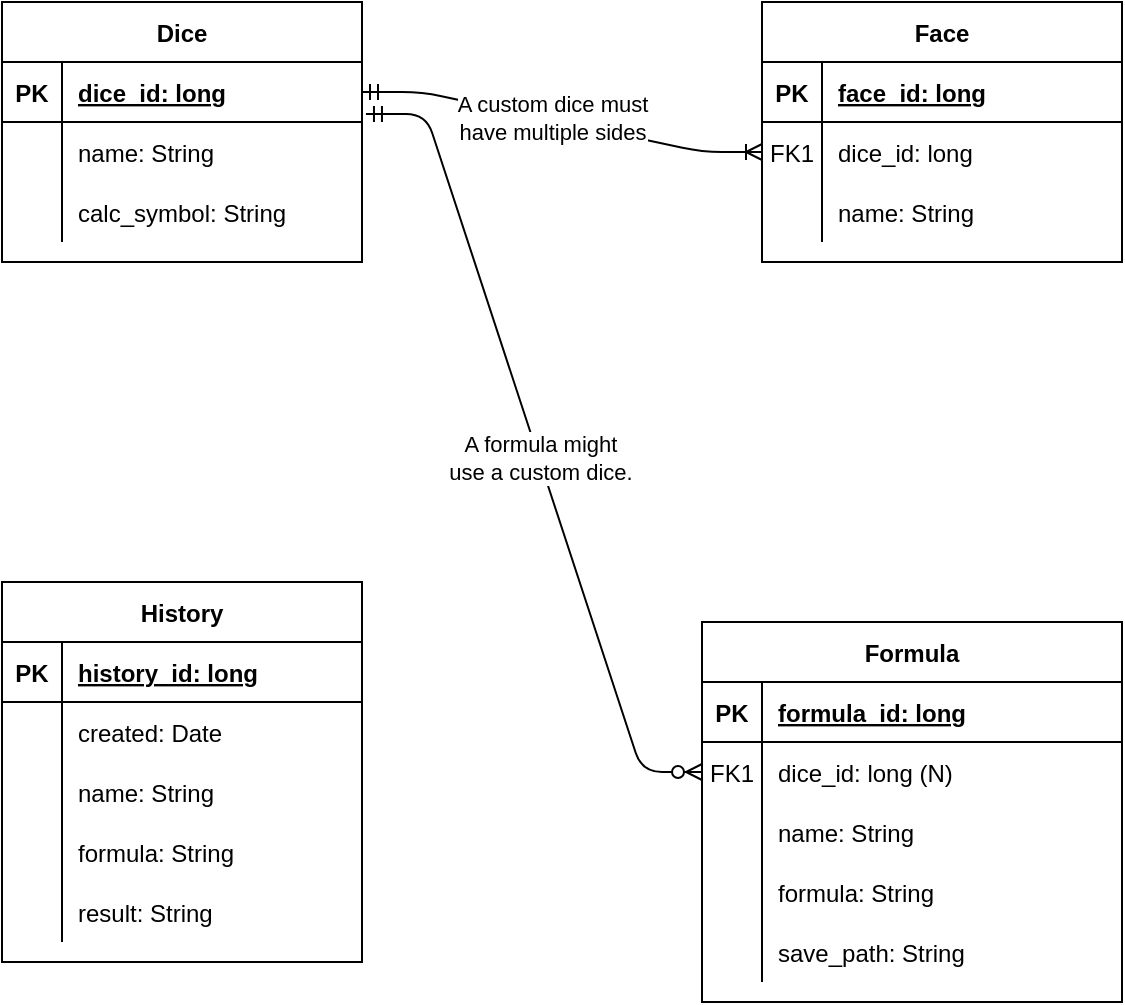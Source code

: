 <mxfile version="14.4.3" type="device"><diagram id="hOvx34boDyEWQslxXcCn" name="Page-1"><mxGraphModel dx="1160" dy="791" grid="1" gridSize="10" guides="1" tooltips="1" connect="1" arrows="1" fold="1" page="1" pageScale="1" pageWidth="850" pageHeight="1100" math="0" shadow="0"><root><mxCell id="0"/><mxCell id="1" parent="0"/><mxCell id="4vjJWoPoaFubTc5RvEZs-1" value="Dice" style="shape=table;startSize=30;container=1;collapsible=1;childLayout=tableLayout;fixedRows=1;rowLines=0;fontStyle=1;align=center;resizeLast=1;" parent="1" vertex="1"><mxGeometry x="160" y="90" width="180" height="130" as="geometry"/></mxCell><mxCell id="4vjJWoPoaFubTc5RvEZs-2" value="" style="shape=partialRectangle;collapsible=0;dropTarget=0;pointerEvents=0;fillColor=none;top=0;left=0;bottom=1;right=0;points=[[0,0.5],[1,0.5]];portConstraint=eastwest;" parent="4vjJWoPoaFubTc5RvEZs-1" vertex="1"><mxGeometry y="30" width="180" height="30" as="geometry"/></mxCell><mxCell id="4vjJWoPoaFubTc5RvEZs-3" value="PK" style="shape=partialRectangle;connectable=0;fillColor=none;top=0;left=0;bottom=0;right=0;fontStyle=1;overflow=hidden;" parent="4vjJWoPoaFubTc5RvEZs-2" vertex="1"><mxGeometry width="30" height="30" as="geometry"/></mxCell><mxCell id="4vjJWoPoaFubTc5RvEZs-4" value="dice_id: long" style="shape=partialRectangle;connectable=0;fillColor=none;top=0;left=0;bottom=0;right=0;align=left;spacingLeft=6;fontStyle=5;overflow=hidden;" parent="4vjJWoPoaFubTc5RvEZs-2" vertex="1"><mxGeometry x="30" width="150" height="30" as="geometry"/></mxCell><mxCell id="4vjJWoPoaFubTc5RvEZs-5" value="" style="shape=partialRectangle;collapsible=0;dropTarget=0;pointerEvents=0;fillColor=none;top=0;left=0;bottom=0;right=0;points=[[0,0.5],[1,0.5]];portConstraint=eastwest;" parent="4vjJWoPoaFubTc5RvEZs-1" vertex="1"><mxGeometry y="60" width="180" height="30" as="geometry"/></mxCell><mxCell id="4vjJWoPoaFubTc5RvEZs-6" value="" style="shape=partialRectangle;connectable=0;fillColor=none;top=0;left=0;bottom=0;right=0;editable=1;overflow=hidden;" parent="4vjJWoPoaFubTc5RvEZs-5" vertex="1"><mxGeometry width="30" height="30" as="geometry"/></mxCell><mxCell id="4vjJWoPoaFubTc5RvEZs-7" value="name: String" style="shape=partialRectangle;connectable=0;fillColor=none;top=0;left=0;bottom=0;right=0;align=left;spacingLeft=6;overflow=hidden;" parent="4vjJWoPoaFubTc5RvEZs-5" vertex="1"><mxGeometry x="30" width="150" height="30" as="geometry"/></mxCell><mxCell id="4vjJWoPoaFubTc5RvEZs-8" value="" style="shape=partialRectangle;collapsible=0;dropTarget=0;pointerEvents=0;fillColor=none;top=0;left=0;bottom=0;right=0;points=[[0,0.5],[1,0.5]];portConstraint=eastwest;" parent="4vjJWoPoaFubTc5RvEZs-1" vertex="1"><mxGeometry y="90" width="180" height="30" as="geometry"/></mxCell><mxCell id="4vjJWoPoaFubTc5RvEZs-9" value="" style="shape=partialRectangle;connectable=0;fillColor=none;top=0;left=0;bottom=0;right=0;editable=1;overflow=hidden;" parent="4vjJWoPoaFubTc5RvEZs-8" vertex="1"><mxGeometry width="30" height="30" as="geometry"/></mxCell><mxCell id="4vjJWoPoaFubTc5RvEZs-10" value="calc_symbol: String" style="shape=partialRectangle;connectable=0;fillColor=none;top=0;left=0;bottom=0;right=0;align=left;spacingLeft=6;overflow=hidden;" parent="4vjJWoPoaFubTc5RvEZs-8" vertex="1"><mxGeometry x="30" width="150" height="30" as="geometry"/></mxCell><mxCell id="4vjJWoPoaFubTc5RvEZs-14" value="Formula" style="shape=table;startSize=30;container=1;collapsible=1;childLayout=tableLayout;fixedRows=1;rowLines=0;fontStyle=1;align=center;resizeLast=1;" parent="1" vertex="1"><mxGeometry x="510" y="400" width="210" height="190" as="geometry"/></mxCell><mxCell id="4vjJWoPoaFubTc5RvEZs-15" value="" style="shape=partialRectangle;collapsible=0;dropTarget=0;pointerEvents=0;fillColor=none;top=0;left=0;bottom=1;right=0;points=[[0,0.5],[1,0.5]];portConstraint=eastwest;" parent="4vjJWoPoaFubTc5RvEZs-14" vertex="1"><mxGeometry y="30" width="210" height="30" as="geometry"/></mxCell><mxCell id="4vjJWoPoaFubTc5RvEZs-16" value="PK" style="shape=partialRectangle;connectable=0;fillColor=none;top=0;left=0;bottom=0;right=0;fontStyle=1;overflow=hidden;" parent="4vjJWoPoaFubTc5RvEZs-15" vertex="1"><mxGeometry width="30" height="30" as="geometry"/></mxCell><mxCell id="4vjJWoPoaFubTc5RvEZs-17" value="formula_id: long" style="shape=partialRectangle;connectable=0;fillColor=none;top=0;left=0;bottom=0;right=0;align=left;spacingLeft=6;fontStyle=5;overflow=hidden;" parent="4vjJWoPoaFubTc5RvEZs-15" vertex="1"><mxGeometry x="30" width="180" height="30" as="geometry"/></mxCell><mxCell id="4vjJWoPoaFubTc5RvEZs-18" value="" style="shape=partialRectangle;collapsible=0;dropTarget=0;pointerEvents=0;fillColor=none;top=0;left=0;bottom=0;right=0;points=[[0,0.5],[1,0.5]];portConstraint=eastwest;" parent="4vjJWoPoaFubTc5RvEZs-14" vertex="1"><mxGeometry y="60" width="210" height="30" as="geometry"/></mxCell><mxCell id="4vjJWoPoaFubTc5RvEZs-19" value="FK1" style="shape=partialRectangle;connectable=0;fillColor=none;top=0;left=0;bottom=0;right=0;editable=1;overflow=hidden;" parent="4vjJWoPoaFubTc5RvEZs-18" vertex="1"><mxGeometry width="30" height="30" as="geometry"/></mxCell><mxCell id="4vjJWoPoaFubTc5RvEZs-20" value="dice_id: long (N)" style="shape=partialRectangle;connectable=0;fillColor=none;top=0;left=0;bottom=0;right=0;align=left;spacingLeft=6;overflow=hidden;" parent="4vjJWoPoaFubTc5RvEZs-18" vertex="1"><mxGeometry x="30" width="180" height="30" as="geometry"/></mxCell><mxCell id="4vjJWoPoaFubTc5RvEZs-24" value="" style="shape=partialRectangle;collapsible=0;dropTarget=0;pointerEvents=0;fillColor=none;top=0;left=0;bottom=0;right=0;points=[[0,0.5],[1,0.5]];portConstraint=eastwest;" parent="4vjJWoPoaFubTc5RvEZs-14" vertex="1"><mxGeometry y="90" width="210" height="30" as="geometry"/></mxCell><mxCell id="4vjJWoPoaFubTc5RvEZs-25" value="" style="shape=partialRectangle;connectable=0;fillColor=none;top=0;left=0;bottom=0;right=0;editable=1;overflow=hidden;" parent="4vjJWoPoaFubTc5RvEZs-24" vertex="1"><mxGeometry width="30" height="30" as="geometry"/></mxCell><mxCell id="4vjJWoPoaFubTc5RvEZs-26" value="name: String" style="shape=partialRectangle;connectable=0;fillColor=none;top=0;left=0;bottom=0;right=0;align=left;spacingLeft=6;overflow=hidden;" parent="4vjJWoPoaFubTc5RvEZs-24" vertex="1"><mxGeometry x="30" width="180" height="30" as="geometry"/></mxCell><mxCell id="4vjJWoPoaFubTc5RvEZs-57" value="" style="shape=partialRectangle;collapsible=0;dropTarget=0;pointerEvents=0;fillColor=none;top=0;left=0;bottom=0;right=0;points=[[0,0.5],[1,0.5]];portConstraint=eastwest;" parent="4vjJWoPoaFubTc5RvEZs-14" vertex="1"><mxGeometry y="120" width="210" height="30" as="geometry"/></mxCell><mxCell id="4vjJWoPoaFubTc5RvEZs-58" value="" style="shape=partialRectangle;connectable=0;fillColor=none;top=0;left=0;bottom=0;right=0;editable=1;overflow=hidden;" parent="4vjJWoPoaFubTc5RvEZs-57" vertex="1"><mxGeometry width="30" height="30" as="geometry"/></mxCell><mxCell id="4vjJWoPoaFubTc5RvEZs-59" value="formula: String" style="shape=partialRectangle;connectable=0;fillColor=none;top=0;left=0;bottom=0;right=0;align=left;spacingLeft=6;overflow=hidden;" parent="4vjJWoPoaFubTc5RvEZs-57" vertex="1"><mxGeometry x="30" width="180" height="30" as="geometry"/></mxCell><mxCell id="4vjJWoPoaFubTc5RvEZs-21" value="" style="shape=partialRectangle;collapsible=0;dropTarget=0;pointerEvents=0;fillColor=none;top=0;left=0;bottom=0;right=0;points=[[0,0.5],[1,0.5]];portConstraint=eastwest;" parent="4vjJWoPoaFubTc5RvEZs-14" vertex="1"><mxGeometry y="150" width="210" height="30" as="geometry"/></mxCell><mxCell id="4vjJWoPoaFubTc5RvEZs-22" value="" style="shape=partialRectangle;connectable=0;fillColor=none;top=0;left=0;bottom=0;right=0;editable=1;overflow=hidden;" parent="4vjJWoPoaFubTc5RvEZs-21" vertex="1"><mxGeometry width="30" height="30" as="geometry"/></mxCell><mxCell id="4vjJWoPoaFubTc5RvEZs-23" value="save_path: String" style="shape=partialRectangle;connectable=0;fillColor=none;top=0;left=0;bottom=0;right=0;align=left;spacingLeft=6;overflow=hidden;" parent="4vjJWoPoaFubTc5RvEZs-21" vertex="1"><mxGeometry x="30" width="180" height="30" as="geometry"/></mxCell><mxCell id="4vjJWoPoaFubTc5RvEZs-27" value="Face" style="shape=table;startSize=30;container=1;collapsible=1;childLayout=tableLayout;fixedRows=1;rowLines=0;fontStyle=1;align=center;resizeLast=1;" parent="1" vertex="1"><mxGeometry x="540" y="90" width="180" height="130" as="geometry"/></mxCell><mxCell id="4vjJWoPoaFubTc5RvEZs-28" value="" style="shape=partialRectangle;collapsible=0;dropTarget=0;pointerEvents=0;fillColor=none;top=0;left=0;bottom=1;right=0;points=[[0,0.5],[1,0.5]];portConstraint=eastwest;" parent="4vjJWoPoaFubTc5RvEZs-27" vertex="1"><mxGeometry y="30" width="180" height="30" as="geometry"/></mxCell><mxCell id="4vjJWoPoaFubTc5RvEZs-29" value="PK" style="shape=partialRectangle;connectable=0;fillColor=none;top=0;left=0;bottom=0;right=0;fontStyle=1;overflow=hidden;" parent="4vjJWoPoaFubTc5RvEZs-28" vertex="1"><mxGeometry width="30" height="30" as="geometry"/></mxCell><mxCell id="4vjJWoPoaFubTc5RvEZs-30" value="face_id: long" style="shape=partialRectangle;connectable=0;fillColor=none;top=0;left=0;bottom=0;right=0;align=left;spacingLeft=6;fontStyle=5;overflow=hidden;" parent="4vjJWoPoaFubTc5RvEZs-28" vertex="1"><mxGeometry x="30" width="150" height="30" as="geometry"/></mxCell><mxCell id="4vjJWoPoaFubTc5RvEZs-31" value="" style="shape=partialRectangle;collapsible=0;dropTarget=0;pointerEvents=0;fillColor=none;top=0;left=0;bottom=0;right=0;points=[[0,0.5],[1,0.5]];portConstraint=eastwest;" parent="4vjJWoPoaFubTc5RvEZs-27" vertex="1"><mxGeometry y="60" width="180" height="30" as="geometry"/></mxCell><mxCell id="4vjJWoPoaFubTc5RvEZs-32" value="FK1" style="shape=partialRectangle;connectable=0;fillColor=none;top=0;left=0;bottom=0;right=0;editable=1;overflow=hidden;" parent="4vjJWoPoaFubTc5RvEZs-31" vertex="1"><mxGeometry width="30" height="30" as="geometry"/></mxCell><mxCell id="4vjJWoPoaFubTc5RvEZs-33" value="dice_id: long" style="shape=partialRectangle;connectable=0;fillColor=none;top=0;left=0;bottom=0;right=0;align=left;spacingLeft=6;overflow=hidden;" parent="4vjJWoPoaFubTc5RvEZs-31" vertex="1"><mxGeometry x="30" width="150" height="30" as="geometry"/></mxCell><mxCell id="4vjJWoPoaFubTc5RvEZs-34" value="" style="shape=partialRectangle;collapsible=0;dropTarget=0;pointerEvents=0;fillColor=none;top=0;left=0;bottom=0;right=0;points=[[0,0.5],[1,0.5]];portConstraint=eastwest;" parent="4vjJWoPoaFubTc5RvEZs-27" vertex="1"><mxGeometry y="90" width="180" height="30" as="geometry"/></mxCell><mxCell id="4vjJWoPoaFubTc5RvEZs-35" value="" style="shape=partialRectangle;connectable=0;fillColor=none;top=0;left=0;bottom=0;right=0;editable=1;overflow=hidden;" parent="4vjJWoPoaFubTc5RvEZs-34" vertex="1"><mxGeometry width="30" height="30" as="geometry"/></mxCell><mxCell id="4vjJWoPoaFubTc5RvEZs-36" value="name: String" style="shape=partialRectangle;connectable=0;fillColor=none;top=0;left=0;bottom=0;right=0;align=left;spacingLeft=6;overflow=hidden;" parent="4vjJWoPoaFubTc5RvEZs-34" vertex="1"><mxGeometry x="30" width="150" height="30" as="geometry"/></mxCell><mxCell id="4vjJWoPoaFubTc5RvEZs-40" value="" style="edgeStyle=entityRelationEdgeStyle;fontSize=12;html=1;endArrow=ERoneToMany;startArrow=ERmandOne;exitX=1;exitY=0.5;exitDx=0;exitDy=0;entryX=0;entryY=0.5;entryDx=0;entryDy=0;" parent="1" source="4vjJWoPoaFubTc5RvEZs-2" target="4vjJWoPoaFubTc5RvEZs-31" edge="1"><mxGeometry width="100" height="100" relative="1" as="geometry"><mxPoint x="360" y="410" as="sourcePoint"/><mxPoint x="460" y="310" as="targetPoint"/></mxGeometry></mxCell><mxCell id="4vjJWoPoaFubTc5RvEZs-41" value="&lt;div&gt;A custom dice must&lt;/div&gt;&lt;div&gt;have multiple sides&lt;br&gt;&lt;/div&gt;" style="edgeLabel;html=1;align=center;verticalAlign=middle;resizable=0;points=[];" parent="4vjJWoPoaFubTc5RvEZs-40" vertex="1" connectable="0"><mxGeometry x="-0.05" y="1" relative="1" as="geometry"><mxPoint as="offset"/></mxGeometry></mxCell><mxCell id="4vjJWoPoaFubTc5RvEZs-60" value="History" style="shape=table;startSize=30;container=1;collapsible=1;childLayout=tableLayout;fixedRows=1;rowLines=0;fontStyle=1;align=center;resizeLast=1;" parent="1" vertex="1"><mxGeometry x="160" y="380" width="180" height="190" as="geometry"/></mxCell><mxCell id="4vjJWoPoaFubTc5RvEZs-61" value="" style="shape=partialRectangle;collapsible=0;dropTarget=0;pointerEvents=0;fillColor=none;top=0;left=0;bottom=1;right=0;points=[[0,0.5],[1,0.5]];portConstraint=eastwest;" parent="4vjJWoPoaFubTc5RvEZs-60" vertex="1"><mxGeometry y="30" width="180" height="30" as="geometry"/></mxCell><mxCell id="4vjJWoPoaFubTc5RvEZs-62" value="PK" style="shape=partialRectangle;connectable=0;fillColor=none;top=0;left=0;bottom=0;right=0;fontStyle=1;overflow=hidden;" parent="4vjJWoPoaFubTc5RvEZs-61" vertex="1"><mxGeometry width="30" height="30" as="geometry"/></mxCell><mxCell id="4vjJWoPoaFubTc5RvEZs-63" value="history_id: long" style="shape=partialRectangle;connectable=0;fillColor=none;top=0;left=0;bottom=0;right=0;align=left;spacingLeft=6;fontStyle=5;overflow=hidden;" parent="4vjJWoPoaFubTc5RvEZs-61" vertex="1"><mxGeometry x="30" width="150" height="30" as="geometry"/></mxCell><mxCell id="4vjJWoPoaFubTc5RvEZs-64" value="" style="shape=partialRectangle;collapsible=0;dropTarget=0;pointerEvents=0;fillColor=none;top=0;left=0;bottom=0;right=0;points=[[0,0.5],[1,0.5]];portConstraint=eastwest;" parent="4vjJWoPoaFubTc5RvEZs-60" vertex="1"><mxGeometry y="60" width="180" height="30" as="geometry"/></mxCell><mxCell id="4vjJWoPoaFubTc5RvEZs-65" value="" style="shape=partialRectangle;connectable=0;fillColor=none;top=0;left=0;bottom=0;right=0;editable=1;overflow=hidden;" parent="4vjJWoPoaFubTc5RvEZs-64" vertex="1"><mxGeometry width="30" height="30" as="geometry"/></mxCell><mxCell id="4vjJWoPoaFubTc5RvEZs-66" value="created: Date" style="shape=partialRectangle;connectable=0;fillColor=none;top=0;left=0;bottom=0;right=0;align=left;spacingLeft=6;overflow=hidden;" parent="4vjJWoPoaFubTc5RvEZs-64" vertex="1"><mxGeometry x="30" width="150" height="30" as="geometry"/></mxCell><mxCell id="4vjJWoPoaFubTc5RvEZs-67" value="" style="shape=partialRectangle;collapsible=0;dropTarget=0;pointerEvents=0;fillColor=none;top=0;left=0;bottom=0;right=0;points=[[0,0.5],[1,0.5]];portConstraint=eastwest;" parent="4vjJWoPoaFubTc5RvEZs-60" vertex="1"><mxGeometry y="90" width="180" height="30" as="geometry"/></mxCell><mxCell id="4vjJWoPoaFubTc5RvEZs-68" value="" style="shape=partialRectangle;connectable=0;fillColor=none;top=0;left=0;bottom=0;right=0;editable=1;overflow=hidden;" parent="4vjJWoPoaFubTc5RvEZs-67" vertex="1"><mxGeometry width="30" height="30" as="geometry"/></mxCell><mxCell id="4vjJWoPoaFubTc5RvEZs-69" value="name: String" style="shape=partialRectangle;connectable=0;fillColor=none;top=0;left=0;bottom=0;right=0;align=left;spacingLeft=6;overflow=hidden;" parent="4vjJWoPoaFubTc5RvEZs-67" vertex="1"><mxGeometry x="30" width="150" height="30" as="geometry"/></mxCell><mxCell id="4vjJWoPoaFubTc5RvEZs-70" value="" style="shape=partialRectangle;collapsible=0;dropTarget=0;pointerEvents=0;fillColor=none;top=0;left=0;bottom=0;right=0;points=[[0,0.5],[1,0.5]];portConstraint=eastwest;" parent="4vjJWoPoaFubTc5RvEZs-60" vertex="1"><mxGeometry y="120" width="180" height="30" as="geometry"/></mxCell><mxCell id="4vjJWoPoaFubTc5RvEZs-71" value="" style="shape=partialRectangle;connectable=0;fillColor=none;top=0;left=0;bottom=0;right=0;editable=1;overflow=hidden;" parent="4vjJWoPoaFubTc5RvEZs-70" vertex="1"><mxGeometry width="30" height="30" as="geometry"/></mxCell><mxCell id="4vjJWoPoaFubTc5RvEZs-72" value="formula: String" style="shape=partialRectangle;connectable=0;fillColor=none;top=0;left=0;bottom=0;right=0;align=left;spacingLeft=6;overflow=hidden;" parent="4vjJWoPoaFubTc5RvEZs-70" vertex="1"><mxGeometry x="30" width="150" height="30" as="geometry"/></mxCell><mxCell id="4vjJWoPoaFubTc5RvEZs-73" value="" style="shape=partialRectangle;collapsible=0;dropTarget=0;pointerEvents=0;fillColor=none;top=0;left=0;bottom=0;right=0;points=[[0,0.5],[1,0.5]];portConstraint=eastwest;" parent="4vjJWoPoaFubTc5RvEZs-60" vertex="1"><mxGeometry y="150" width="180" height="30" as="geometry"/></mxCell><mxCell id="4vjJWoPoaFubTc5RvEZs-74" value="" style="shape=partialRectangle;connectable=0;fillColor=none;top=0;left=0;bottom=0;right=0;editable=1;overflow=hidden;" parent="4vjJWoPoaFubTc5RvEZs-73" vertex="1"><mxGeometry width="30" height="30" as="geometry"/></mxCell><mxCell id="4vjJWoPoaFubTc5RvEZs-75" value="result: String" style="shape=partialRectangle;connectable=0;fillColor=none;top=0;left=0;bottom=0;right=0;align=left;spacingLeft=6;overflow=hidden;" parent="4vjJWoPoaFubTc5RvEZs-73" vertex="1"><mxGeometry x="30" width="150" height="30" as="geometry"/></mxCell><mxCell id="CGnNNWo7-rkuo1soT34R-1" value="" style="edgeStyle=entityRelationEdgeStyle;fontSize=12;html=1;endArrow=ERzeroToMany;startArrow=ERmandOne;entryX=0;entryY=0.5;entryDx=0;entryDy=0;exitX=1.011;exitY=-0.133;exitDx=0;exitDy=0;exitPerimeter=0;" edge="1" parent="1" source="4vjJWoPoaFubTc5RvEZs-5" target="4vjJWoPoaFubTc5RvEZs-18"><mxGeometry width="100" height="100" relative="1" as="geometry"><mxPoint x="350" y="750" as="sourcePoint"/><mxPoint x="450" y="650" as="targetPoint"/></mxGeometry></mxCell><mxCell id="CGnNNWo7-rkuo1soT34R-3" value="&lt;div&gt;A formula might&lt;/div&gt;&lt;div&gt;use a custom dice.&lt;/div&gt;" style="edgeLabel;html=1;align=center;verticalAlign=middle;resizable=0;points=[];" vertex="1" connectable="0" parent="CGnNNWo7-rkuo1soT34R-1"><mxGeometry x="0.038" relative="1" as="geometry"><mxPoint as="offset"/></mxGeometry></mxCell></root></mxGraphModel></diagram></mxfile>